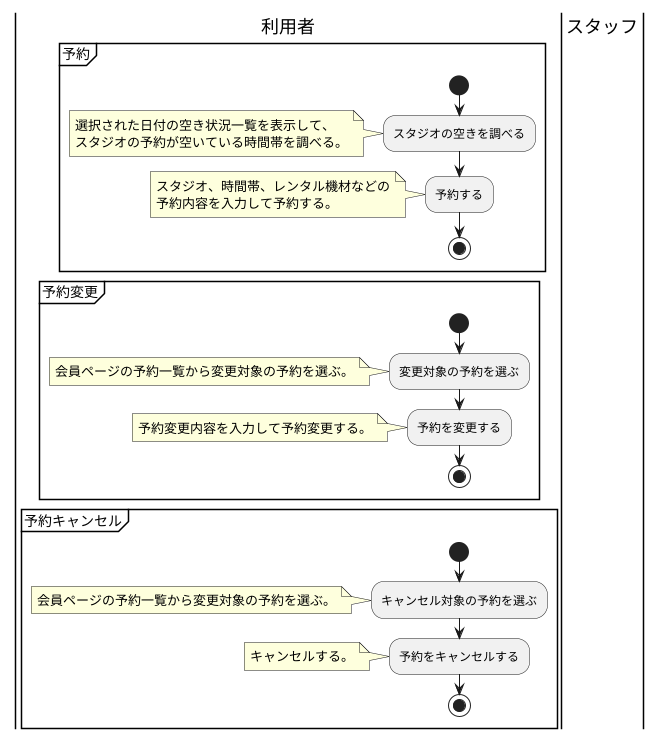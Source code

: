 @startuml BusinessFlow

|利用者|
partition 予約 {
    start
    :スタジオの空きを調べる;
    note left
    選択された日付の空き状況一覧を表示して、
    スタジオの予約が空いている時間帯を調べる。
    end note

    :予約する;
    note left
    スタジオ、時間帯、レンタル機材などの
    予約内容を入力して予約する。
    end note
    stop
}


|利用者|
partition 予約変更 {
    start
    :変更対象の予約を選ぶ;
    note left
    会員ページの予約一覧から変更対象の予約を選ぶ。
    end note

    :予約を変更する;
    note left
    予約変更内容を入力して予約変更する。
    end note
    stop
}


|利用者|
partition 予約キャンセル {
    start
    :キャンセル対象の予約を選ぶ;
    note left
    会員ページの予約一覧から変更対象の予約を選ぶ。
    end note

    :予約をキャンセルする;
    note left
    キャンセルする。
    end note
    stop
}

|スタッフ|

@enduml
